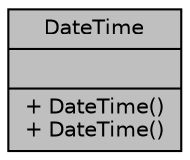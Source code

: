 digraph "DateTime"
{
 // LATEX_PDF_SIZE
  bgcolor="transparent";
  edge [fontname="Helvetica",fontsize="10",labelfontname="Helvetica",labelfontsize="10"];
  node [fontname="Helvetica",fontsize="10",shape=record];
  Node1 [label="{DateTime\n||+ DateTime()\l+ DateTime()\l}",height=0.2,width=0.4,color="black", fillcolor="grey75", style="filled", fontcolor="black",tooltip="Represents a specific point in time with detailed components like year, month, day,..."];
}
